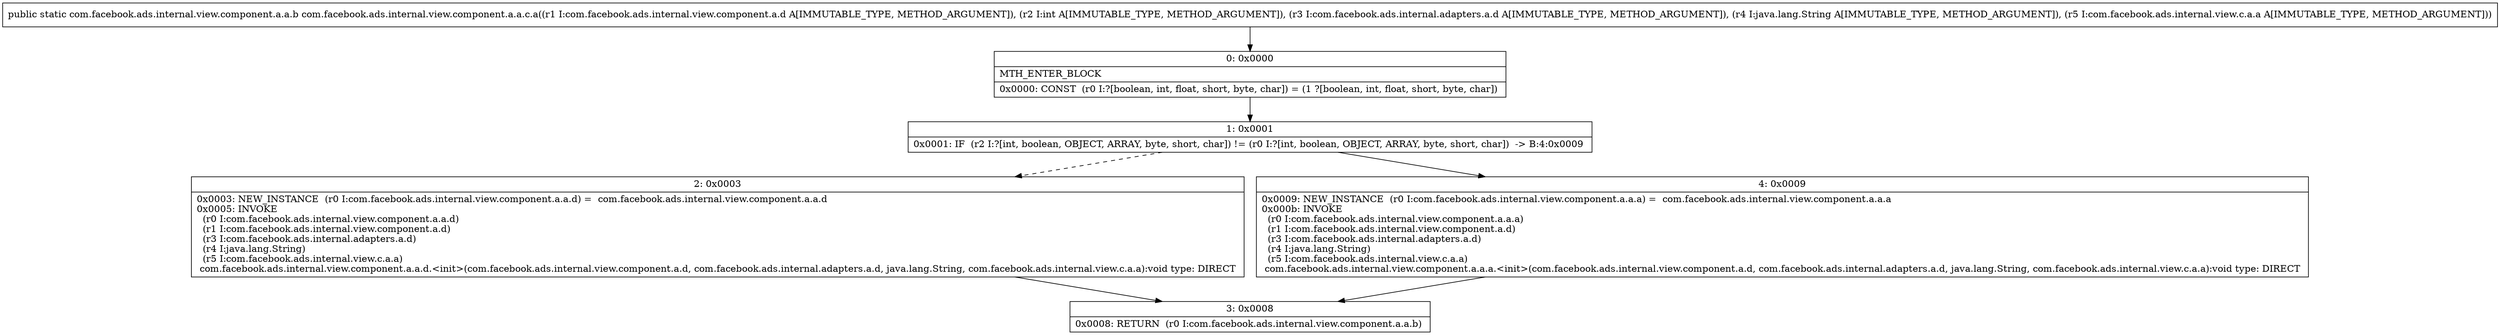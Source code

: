 digraph "CFG forcom.facebook.ads.internal.view.component.a.a.c.a(Lcom\/facebook\/ads\/internal\/view\/component\/a\/d;ILcom\/facebook\/ads\/internal\/adapters\/a\/d;Ljava\/lang\/String;Lcom\/facebook\/ads\/internal\/view\/c\/a\/a;)Lcom\/facebook\/ads\/internal\/view\/component\/a\/a\/b;" {
Node_0 [shape=record,label="{0\:\ 0x0000|MTH_ENTER_BLOCK\l|0x0000: CONST  (r0 I:?[boolean, int, float, short, byte, char]) = (1 ?[boolean, int, float, short, byte, char]) \l}"];
Node_1 [shape=record,label="{1\:\ 0x0001|0x0001: IF  (r2 I:?[int, boolean, OBJECT, ARRAY, byte, short, char]) != (r0 I:?[int, boolean, OBJECT, ARRAY, byte, short, char])  \-\> B:4:0x0009 \l}"];
Node_2 [shape=record,label="{2\:\ 0x0003|0x0003: NEW_INSTANCE  (r0 I:com.facebook.ads.internal.view.component.a.a.d) =  com.facebook.ads.internal.view.component.a.a.d \l0x0005: INVOKE  \l  (r0 I:com.facebook.ads.internal.view.component.a.a.d)\l  (r1 I:com.facebook.ads.internal.view.component.a.d)\l  (r3 I:com.facebook.ads.internal.adapters.a.d)\l  (r4 I:java.lang.String)\l  (r5 I:com.facebook.ads.internal.view.c.a.a)\l com.facebook.ads.internal.view.component.a.a.d.\<init\>(com.facebook.ads.internal.view.component.a.d, com.facebook.ads.internal.adapters.a.d, java.lang.String, com.facebook.ads.internal.view.c.a.a):void type: DIRECT \l}"];
Node_3 [shape=record,label="{3\:\ 0x0008|0x0008: RETURN  (r0 I:com.facebook.ads.internal.view.component.a.a.b) \l}"];
Node_4 [shape=record,label="{4\:\ 0x0009|0x0009: NEW_INSTANCE  (r0 I:com.facebook.ads.internal.view.component.a.a.a) =  com.facebook.ads.internal.view.component.a.a.a \l0x000b: INVOKE  \l  (r0 I:com.facebook.ads.internal.view.component.a.a.a)\l  (r1 I:com.facebook.ads.internal.view.component.a.d)\l  (r3 I:com.facebook.ads.internal.adapters.a.d)\l  (r4 I:java.lang.String)\l  (r5 I:com.facebook.ads.internal.view.c.a.a)\l com.facebook.ads.internal.view.component.a.a.a.\<init\>(com.facebook.ads.internal.view.component.a.d, com.facebook.ads.internal.adapters.a.d, java.lang.String, com.facebook.ads.internal.view.c.a.a):void type: DIRECT \l}"];
MethodNode[shape=record,label="{public static com.facebook.ads.internal.view.component.a.a.b com.facebook.ads.internal.view.component.a.a.c.a((r1 I:com.facebook.ads.internal.view.component.a.d A[IMMUTABLE_TYPE, METHOD_ARGUMENT]), (r2 I:int A[IMMUTABLE_TYPE, METHOD_ARGUMENT]), (r3 I:com.facebook.ads.internal.adapters.a.d A[IMMUTABLE_TYPE, METHOD_ARGUMENT]), (r4 I:java.lang.String A[IMMUTABLE_TYPE, METHOD_ARGUMENT]), (r5 I:com.facebook.ads.internal.view.c.a.a A[IMMUTABLE_TYPE, METHOD_ARGUMENT])) }"];
MethodNode -> Node_0;
Node_0 -> Node_1;
Node_1 -> Node_2[style=dashed];
Node_1 -> Node_4;
Node_2 -> Node_3;
Node_4 -> Node_3;
}

